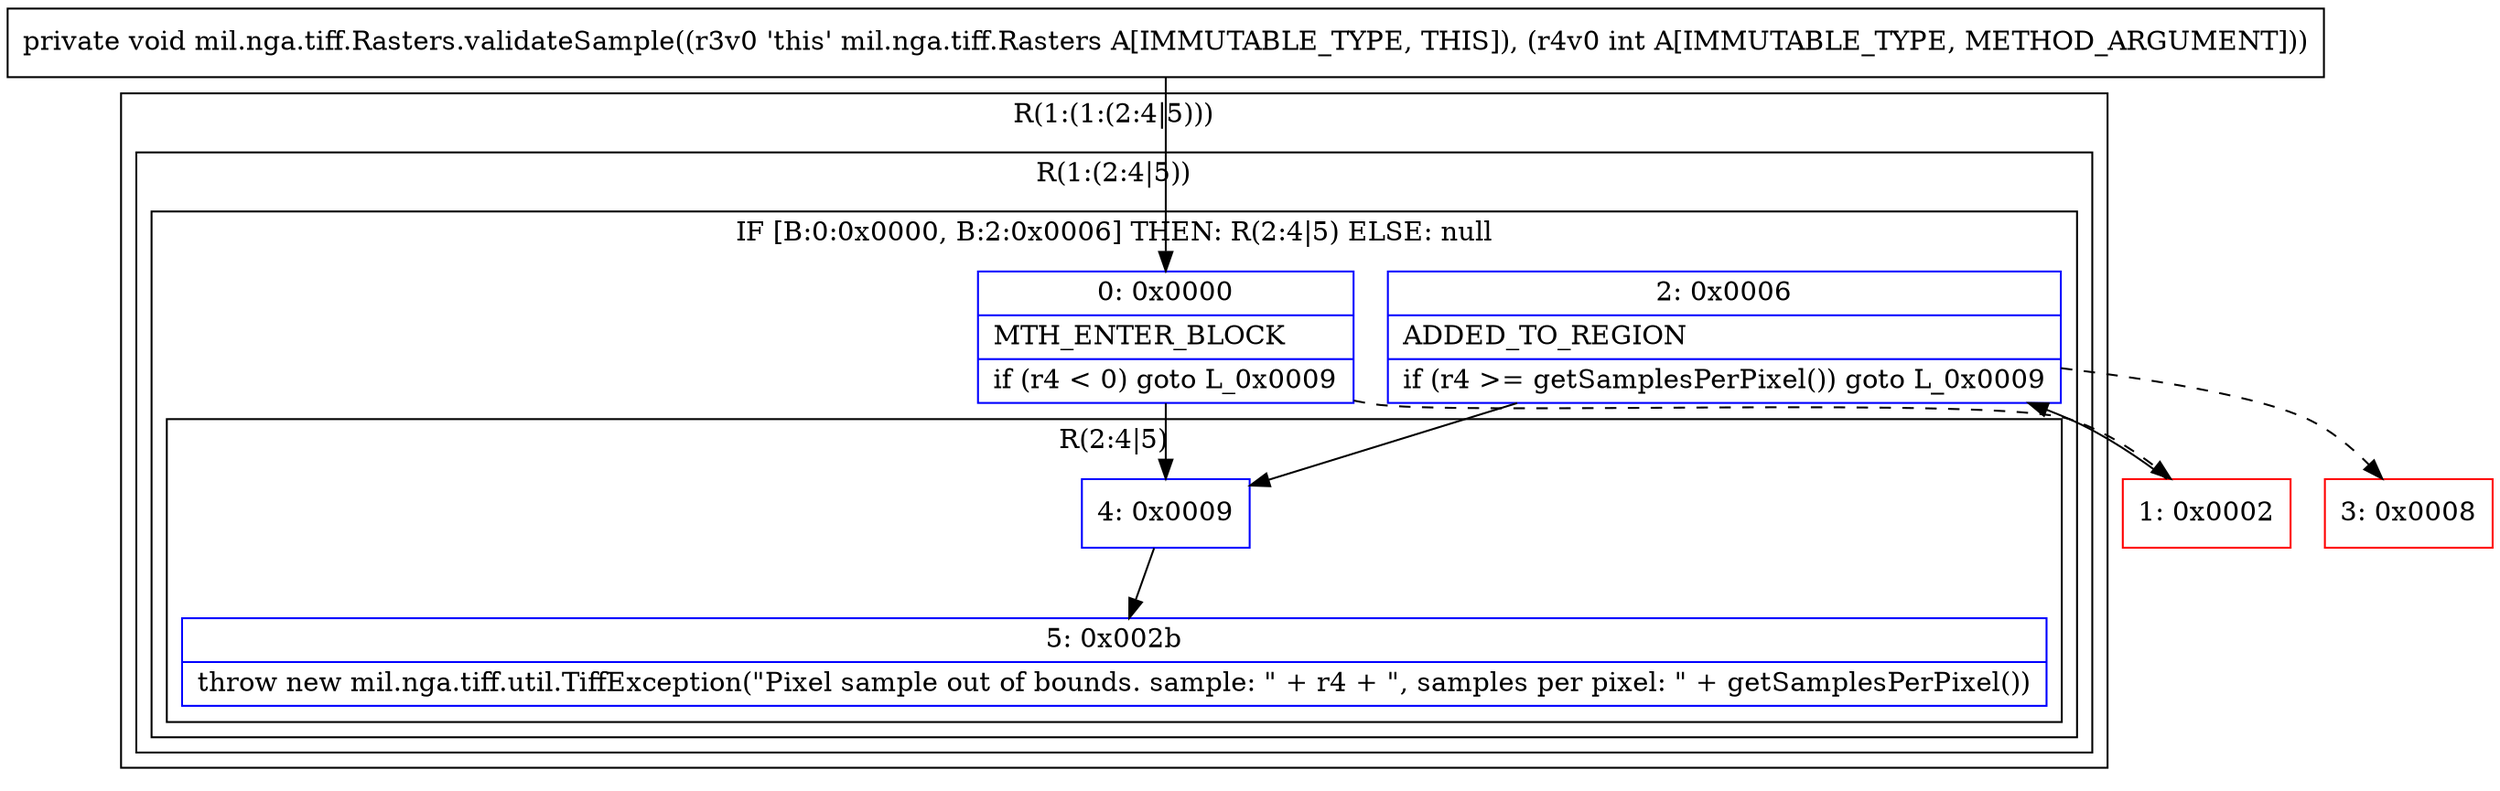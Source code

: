 digraph "CFG formil.nga.tiff.Rasters.validateSample(I)V" {
subgraph cluster_Region_35790687 {
label = "R(1:(1:(2:4|5)))";
node [shape=record,color=blue];
subgraph cluster_Region_2101446345 {
label = "R(1:(2:4|5))";
node [shape=record,color=blue];
subgraph cluster_IfRegion_649765213 {
label = "IF [B:0:0x0000, B:2:0x0006] THEN: R(2:4|5) ELSE: null";
node [shape=record,color=blue];
Node_0 [shape=record,label="{0\:\ 0x0000|MTH_ENTER_BLOCK\l|if (r4 \< 0) goto L_0x0009\l}"];
Node_2 [shape=record,label="{2\:\ 0x0006|ADDED_TO_REGION\l|if (r4 \>= getSamplesPerPixel()) goto L_0x0009\l}"];
subgraph cluster_Region_780561183 {
label = "R(2:4|5)";
node [shape=record,color=blue];
Node_4 [shape=record,label="{4\:\ 0x0009}"];
Node_5 [shape=record,label="{5\:\ 0x002b|throw new mil.nga.tiff.util.TiffException(\"Pixel sample out of bounds. sample: \" + r4 + \", samples per pixel: \" + getSamplesPerPixel())\l}"];
}
}
}
}
Node_1 [shape=record,color=red,label="{1\:\ 0x0002}"];
Node_3 [shape=record,color=red,label="{3\:\ 0x0008}"];
MethodNode[shape=record,label="{private void mil.nga.tiff.Rasters.validateSample((r3v0 'this' mil.nga.tiff.Rasters A[IMMUTABLE_TYPE, THIS]), (r4v0 int A[IMMUTABLE_TYPE, METHOD_ARGUMENT])) }"];
MethodNode -> Node_0;
Node_0 -> Node_1[style=dashed];
Node_0 -> Node_4;
Node_2 -> Node_3[style=dashed];
Node_2 -> Node_4;
Node_4 -> Node_5;
Node_1 -> Node_2;
}

